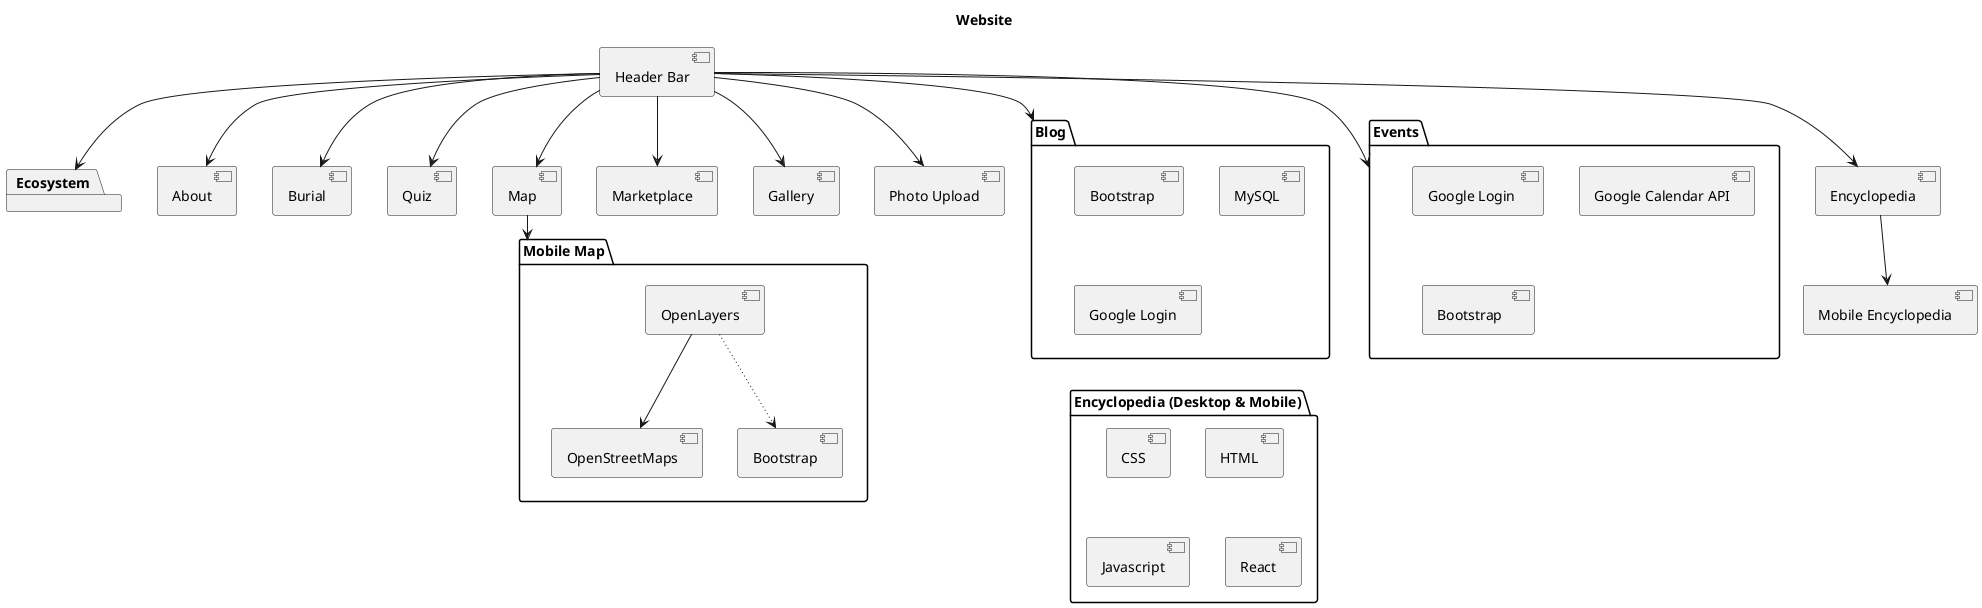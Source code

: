 @startuml

title Website

package "Mobile Map" {
  [OpenLayers]
  [OpenStreetMaps]
  [Bootstrap]
}

[About]

package "Ecosystem" {
}

[Burial]

[Quiz]

[Header Bar]

[Map]

[Marketplace]

[Gallery]

[Photo Upload]

package "Blog" {
  [Bootstrap ]
  [MySQL]
  [Google Login]
}


package "Events" {
  [Google Login ]
  [Google Calendar API]
  [Bootstrap  ]
}

package "Encyclopedia (Desktop & Mobile)" {
  [CSS]
  [HTML]
  [Javascript]
  [React]
}

[OpenLayers] --> [OpenStreetMaps]
[OpenLayers] -[dotted]-> [Bootstrap]
[Header Bar] --> [About]
[Map] --> [Mobile Map]
[Header Bar] --> [Map]
[Header Bar] --> [Burial]
[Header Bar] --> [Quiz]
[Header Bar] --> [Ecosystem]
[Header Bar] --> [Blog]
[Header Bar] --> [Events]
[Header Bar] --> [Marketplace]
[Header Bar] --> [Gallery]
[Header Bar] --> [Photo Upload]
[Header Bar] --> [Encyclopedia]
[Encyclopedia] --> [Mobile Encyclopedia]

@enduml
